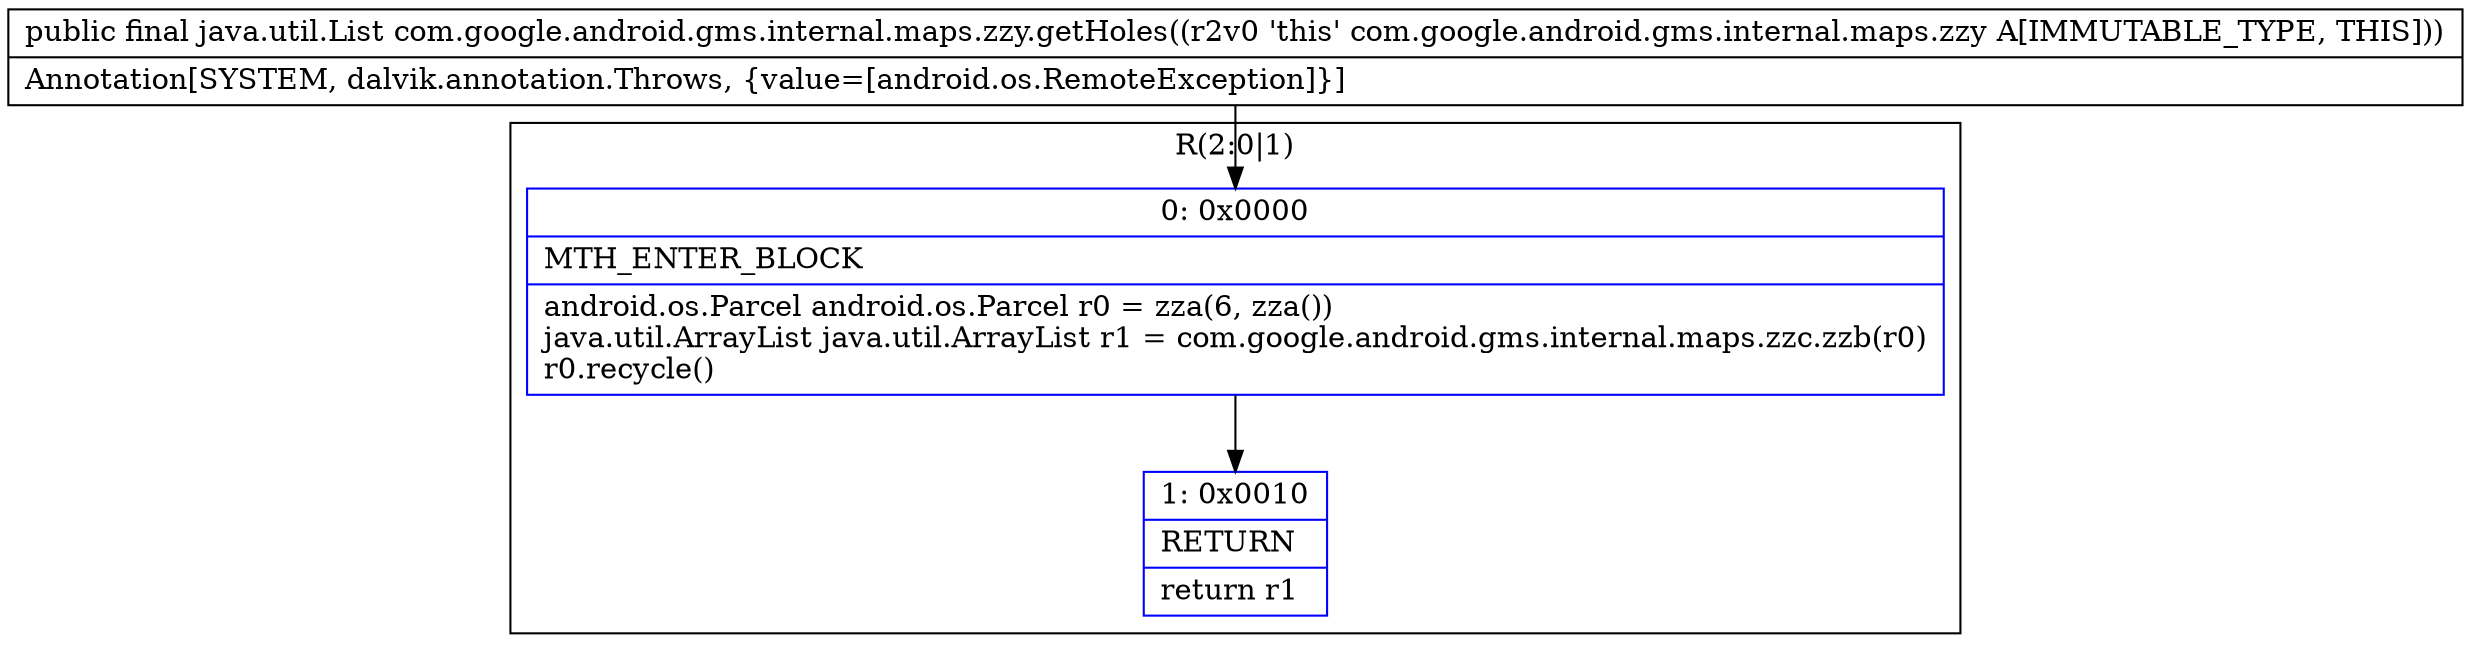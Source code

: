 digraph "CFG forcom.google.android.gms.internal.maps.zzy.getHoles()Ljava\/util\/List;" {
subgraph cluster_Region_752290823 {
label = "R(2:0|1)";
node [shape=record,color=blue];
Node_0 [shape=record,label="{0\:\ 0x0000|MTH_ENTER_BLOCK\l|android.os.Parcel android.os.Parcel r0 = zza(6, zza())\ljava.util.ArrayList java.util.ArrayList r1 = com.google.android.gms.internal.maps.zzc.zzb(r0)\lr0.recycle()\l}"];
Node_1 [shape=record,label="{1\:\ 0x0010|RETURN\l|return r1\l}"];
}
MethodNode[shape=record,label="{public final java.util.List com.google.android.gms.internal.maps.zzy.getHoles((r2v0 'this' com.google.android.gms.internal.maps.zzy A[IMMUTABLE_TYPE, THIS]))  | Annotation[SYSTEM, dalvik.annotation.Throws, \{value=[android.os.RemoteException]\}]\l}"];
MethodNode -> Node_0;
Node_0 -> Node_1;
}

